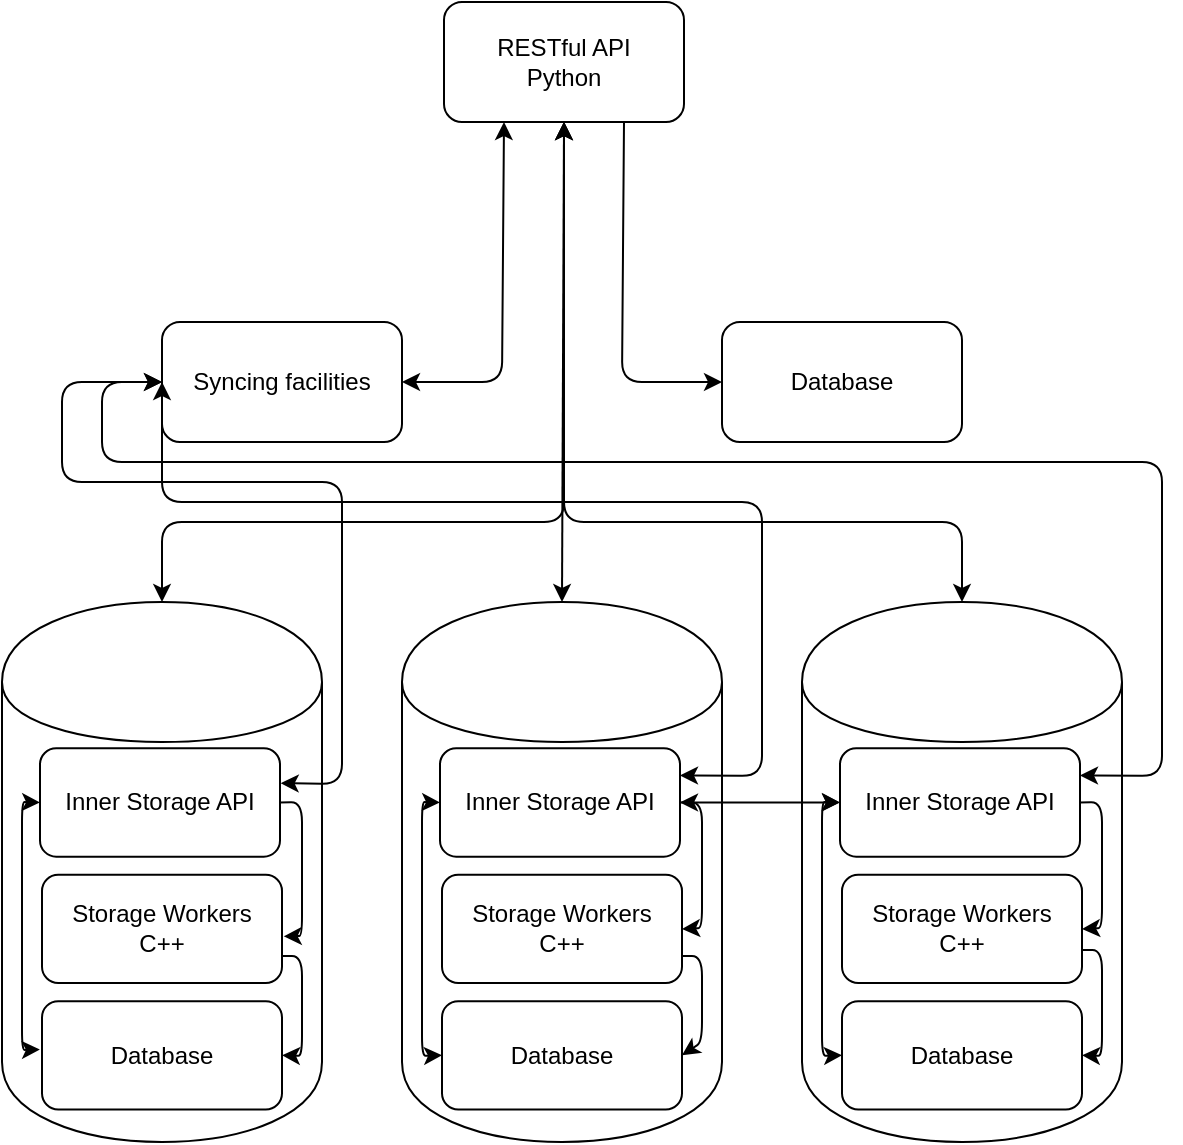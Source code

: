<mxfile version="13.1.3">
    <diagram id="6hGFLwfOUW9BJ-s0fimq" name="Page-1">
        <mxGraphModel dx="1723" dy="1217" grid="1" gridSize="10" guides="1" tooltips="1" connect="1" arrows="1" fold="1" page="1" pageScale="1" pageWidth="1169" pageHeight="827" math="0" shadow="0">
            <root>
                <mxCell id="0"/>
                <mxCell id="1" parent="0"/>
                <mxCell id="48" value="" style="group" vertex="1" connectable="0" parent="1">
                    <mxGeometry x="295" y="110" width="580" height="570" as="geometry"/>
                </mxCell>
                <mxCell id="15" value="" style="group" vertex="1" connectable="0" parent="48">
                    <mxGeometry y="300" width="160" height="270" as="geometry"/>
                </mxCell>
                <mxCell id="14" value="" style="shape=cylinder;whiteSpace=wrap;html=1;boundedLbl=1;backgroundOutline=1;" vertex="1" parent="15">
                    <mxGeometry width="160" height="270" as="geometry"/>
                </mxCell>
                <mxCell id="11" value="Storage Workers&lt;br&gt;C++" style="rounded=1;whiteSpace=wrap;html=1;" vertex="1" parent="15">
                    <mxGeometry x="20" y="136.355" width="120" height="54.181" as="geometry"/>
                </mxCell>
                <mxCell id="12" value="Inner Storage API" style="rounded=1;whiteSpace=wrap;html=1;" vertex="1" parent="15">
                    <mxGeometry x="19" y="73.144" width="120" height="54.181" as="geometry"/>
                </mxCell>
                <mxCell id="13" value="Database" style="rounded=1;whiteSpace=wrap;html=1;" vertex="1" parent="15">
                    <mxGeometry x="20" y="199.565" width="120" height="54.181" as="geometry"/>
                </mxCell>
                <mxCell id="37" value="" style="endArrow=classic;html=1;exitX=1;exitY=0.5;exitDx=0;exitDy=0;entryX=1.007;entryY=0.569;entryDx=0;entryDy=0;entryPerimeter=0;" edge="1" parent="15" source="12" target="11">
                    <mxGeometry width="50" height="50" relative="1" as="geometry">
                        <mxPoint x="150" y="180" as="sourcePoint"/>
                        <mxPoint x="200" y="130" as="targetPoint"/>
                        <Array as="points">
                            <mxPoint x="150" y="100"/>
                            <mxPoint x="150" y="167"/>
                        </Array>
                    </mxGeometry>
                </mxCell>
                <mxCell id="40" value="" style="endArrow=classic;startArrow=classic;html=1;exitX=-0.009;exitY=0.446;exitDx=0;exitDy=0;exitPerimeter=0;entryX=0;entryY=0.5;entryDx=0;entryDy=0;" edge="1" parent="15" source="13" target="12">
                    <mxGeometry width="50" height="50" relative="1" as="geometry">
                        <mxPoint x="230" y="100" as="sourcePoint"/>
                        <mxPoint x="280" y="50" as="targetPoint"/>
                        <Array as="points">
                            <mxPoint x="10" y="224"/>
                            <mxPoint x="10" y="100"/>
                        </Array>
                    </mxGeometry>
                </mxCell>
                <mxCell id="43" value="" style="endArrow=classic;html=1;exitX=1;exitY=0.75;exitDx=0;exitDy=0;entryX=1;entryY=0.5;entryDx=0;entryDy=0;" edge="1" parent="15" source="11" target="13">
                    <mxGeometry width="50" height="50" relative="1" as="geometry">
                        <mxPoint x="170" y="240" as="sourcePoint"/>
                        <mxPoint x="220" y="190" as="targetPoint"/>
                        <Array as="points">
                            <mxPoint x="150" y="177"/>
                            <mxPoint x="150" y="227"/>
                        </Array>
                    </mxGeometry>
                </mxCell>
                <mxCell id="16" value="" style="group" vertex="1" connectable="0" parent="48">
                    <mxGeometry x="200" y="300" width="160" height="270" as="geometry"/>
                </mxCell>
                <mxCell id="17" value="" style="shape=cylinder;whiteSpace=wrap;html=1;boundedLbl=1;backgroundOutline=1;" vertex="1" parent="16">
                    <mxGeometry width="160" height="270" as="geometry"/>
                </mxCell>
                <mxCell id="18" value="Storage Workers&lt;br&gt;C++" style="rounded=1;whiteSpace=wrap;html=1;" vertex="1" parent="16">
                    <mxGeometry x="20" y="136.355" width="120" height="54.181" as="geometry"/>
                </mxCell>
                <mxCell id="19" value="Inner Storage API" style="rounded=1;whiteSpace=wrap;html=1;" vertex="1" parent="16">
                    <mxGeometry x="19" y="73.144" width="120" height="54.181" as="geometry"/>
                </mxCell>
                <mxCell id="20" value="Database" style="rounded=1;whiteSpace=wrap;html=1;" vertex="1" parent="16">
                    <mxGeometry x="20" y="199.565" width="120" height="54.181" as="geometry"/>
                </mxCell>
                <mxCell id="35" value="" style="endArrow=classic;html=1;exitX=1;exitY=0.5;exitDx=0;exitDy=0;entryX=1;entryY=0.5;entryDx=0;entryDy=0;" edge="1" parent="16" source="19" target="18">
                    <mxGeometry width="50" height="50" relative="1" as="geometry">
                        <mxPoint x="60" y="100" as="sourcePoint"/>
                        <mxPoint x="110" y="50" as="targetPoint"/>
                        <Array as="points">
                            <mxPoint x="150" y="100"/>
                            <mxPoint x="150" y="163"/>
                        </Array>
                    </mxGeometry>
                </mxCell>
                <mxCell id="41" value="" style="endArrow=classic;startArrow=classic;html=1;exitX=0;exitY=0.5;exitDx=0;exitDy=0;entryX=0;entryY=0.5;entryDx=0;entryDy=0;" edge="1" parent="16" source="20" target="19">
                    <mxGeometry width="50" height="50" relative="1" as="geometry">
                        <mxPoint x="60" y="100" as="sourcePoint"/>
                        <mxPoint x="110" y="50" as="targetPoint"/>
                        <Array as="points">
                            <mxPoint x="10" y="227"/>
                            <mxPoint x="10" y="100"/>
                        </Array>
                    </mxGeometry>
                </mxCell>
                <mxCell id="44" value="" style="endArrow=classic;html=1;exitX=1;exitY=0.75;exitDx=0;exitDy=0;entryX=1;entryY=0.5;entryDx=0;entryDy=0;" edge="1" parent="16" source="18" target="20">
                    <mxGeometry width="50" height="50" relative="1" as="geometry">
                        <mxPoint x="160" y="230" as="sourcePoint"/>
                        <mxPoint x="210" y="180" as="targetPoint"/>
                        <Array as="points">
                            <mxPoint x="150" y="177"/>
                            <mxPoint x="150" y="220"/>
                        </Array>
                    </mxGeometry>
                </mxCell>
                <mxCell id="21" value="" style="group" vertex="1" connectable="0" parent="48">
                    <mxGeometry x="400" y="300" width="160" height="270" as="geometry"/>
                </mxCell>
                <mxCell id="22" value="" style="shape=cylinder;whiteSpace=wrap;html=1;boundedLbl=1;backgroundOutline=1;" vertex="1" parent="21">
                    <mxGeometry width="160" height="270" as="geometry"/>
                </mxCell>
                <mxCell id="23" value="Storage Workers&lt;br&gt;C++" style="rounded=1;whiteSpace=wrap;html=1;" vertex="1" parent="21">
                    <mxGeometry x="20" y="136.355" width="120" height="54.181" as="geometry"/>
                </mxCell>
                <mxCell id="24" value="Inner Storage API" style="rounded=1;whiteSpace=wrap;html=1;" vertex="1" parent="21">
                    <mxGeometry x="19" y="73.144" width="120" height="54.181" as="geometry"/>
                </mxCell>
                <mxCell id="25" value="Database" style="rounded=1;whiteSpace=wrap;html=1;" vertex="1" parent="21">
                    <mxGeometry x="20" y="199.565" width="120" height="54.181" as="geometry"/>
                </mxCell>
                <mxCell id="34" value="" style="endArrow=classic;html=1;exitX=1;exitY=0.5;exitDx=0;exitDy=0;entryX=1;entryY=0.5;entryDx=0;entryDy=0;" edge="1" parent="21" source="24" target="23">
                    <mxGeometry width="50" height="50" relative="1" as="geometry">
                        <mxPoint x="130" y="40" as="sourcePoint"/>
                        <mxPoint x="180" y="-10" as="targetPoint"/>
                        <Array as="points">
                            <mxPoint x="150" y="100"/>
                            <mxPoint x="150" y="163"/>
                        </Array>
                    </mxGeometry>
                </mxCell>
                <mxCell id="42" value="" style="endArrow=classic;startArrow=classic;html=1;entryX=0;entryY=0.5;entryDx=0;entryDy=0;exitX=0;exitY=0.5;exitDx=0;exitDy=0;" edge="1" parent="21" source="25" target="24">
                    <mxGeometry width="50" height="50" relative="1" as="geometry">
                        <mxPoint x="-140" y="100" as="sourcePoint"/>
                        <mxPoint x="-90" y="50" as="targetPoint"/>
                        <Array as="points">
                            <mxPoint x="10" y="227"/>
                            <mxPoint x="10" y="100"/>
                        </Array>
                    </mxGeometry>
                </mxCell>
                <mxCell id="45" value="" style="endArrow=classic;html=1;exitX=1.003;exitY=0.695;exitDx=0;exitDy=0;exitPerimeter=0;entryX=1;entryY=0.5;entryDx=0;entryDy=0;" edge="1" parent="21" source="23" target="25">
                    <mxGeometry width="50" height="50" relative="1" as="geometry">
                        <mxPoint x="210" y="190" as="sourcePoint"/>
                        <mxPoint x="260" y="140" as="targetPoint"/>
                        <Array as="points">
                            <mxPoint x="150" y="174"/>
                            <mxPoint x="150" y="227"/>
                        </Array>
                    </mxGeometry>
                </mxCell>
                <mxCell id="26" value="" style="group" vertex="1" connectable="0" parent="48">
                    <mxGeometry x="80" width="400" height="220" as="geometry"/>
                </mxCell>
                <mxCell id="2" value="RESTful API&lt;br&gt;Python" style="rounded=1;whiteSpace=wrap;html=1;" vertex="1" parent="26">
                    <mxGeometry x="141" width="120" height="60" as="geometry"/>
                </mxCell>
                <mxCell id="6" value="Database" style="rounded=1;whiteSpace=wrap;html=1;" vertex="1" parent="26">
                    <mxGeometry x="280" y="160" width="120" height="60" as="geometry"/>
                </mxCell>
                <mxCell id="7" value="Syncing facilities" style="rounded=1;whiteSpace=wrap;html=1;" vertex="1" parent="26">
                    <mxGeometry y="160" width="120" height="60" as="geometry"/>
                </mxCell>
                <mxCell id="8" value="" style="endArrow=classic;html=1;exitX=0.75;exitY=1;exitDx=0;exitDy=0;entryX=0;entryY=0.5;entryDx=0;entryDy=0;" edge="1" parent="26" source="2" target="6">
                    <mxGeometry width="50" height="50" relative="1" as="geometry">
                        <mxPoint x="530" y="330" as="sourcePoint"/>
                        <mxPoint x="580" y="280" as="targetPoint"/>
                        <Array as="points">
                            <mxPoint x="230" y="190"/>
                        </Array>
                    </mxGeometry>
                </mxCell>
                <mxCell id="10" value="" style="endArrow=classic;startArrow=classic;html=1;exitX=1;exitY=0.5;exitDx=0;exitDy=0;entryX=0.25;entryY=1;entryDx=0;entryDy=0;" edge="1" parent="26" source="7" target="2">
                    <mxGeometry width="50" height="50" relative="1" as="geometry">
                        <mxPoint x="530" y="330" as="sourcePoint"/>
                        <mxPoint x="580" y="280" as="targetPoint"/>
                        <Array as="points">
                            <mxPoint x="170" y="190"/>
                        </Array>
                    </mxGeometry>
                </mxCell>
                <mxCell id="27" value="" style="endArrow=classic;startArrow=classic;html=1;entryX=0.5;entryY=1;entryDx=0;entryDy=0;exitX=0.5;exitY=0;exitDx=0;exitDy=0;" edge="1" parent="48" source="17" target="2">
                    <mxGeometry width="50" height="50" relative="1" as="geometry">
                        <mxPoint x="281" y="220" as="sourcePoint"/>
                        <mxPoint x="650" y="190" as="targetPoint"/>
                    </mxGeometry>
                </mxCell>
                <mxCell id="30" value="" style="endArrow=classic;startArrow=classic;html=1;entryX=0.5;entryY=1;entryDx=0;entryDy=0;exitX=0.5;exitY=0;exitDx=0;exitDy=0;" edge="1" parent="48" source="14" target="2">
                    <mxGeometry width="50" height="50" relative="1" as="geometry">
                        <mxPoint x="320" y="270" as="sourcePoint"/>
                        <mxPoint x="370" y="220" as="targetPoint"/>
                        <Array as="points">
                            <mxPoint x="80" y="260"/>
                            <mxPoint x="281" y="260"/>
                        </Array>
                    </mxGeometry>
                </mxCell>
                <mxCell id="31" value="" style="endArrow=classic;startArrow=classic;html=1;entryX=0.5;entryY=1;entryDx=0;entryDy=0;exitX=0.5;exitY=0;exitDx=0;exitDy=0;" edge="1" parent="48" source="22" target="2">
                    <mxGeometry width="50" height="50" relative="1" as="geometry">
                        <mxPoint x="320" y="270" as="sourcePoint"/>
                        <mxPoint x="370" y="220" as="targetPoint"/>
                        <Array as="points">
                            <mxPoint x="480" y="260"/>
                            <mxPoint x="281" y="260"/>
                        </Array>
                    </mxGeometry>
                </mxCell>
                <mxCell id="32" value="" style="endArrow=classic;startArrow=classic;html=1;exitX=1.003;exitY=0.322;exitDx=0;exitDy=0;entryX=0;entryY=0.5;entryDx=0;entryDy=0;exitPerimeter=0;" edge="1" parent="48" source="12" target="7">
                    <mxGeometry width="50" height="50" relative="1" as="geometry">
                        <mxPoint x="550" y="670" as="sourcePoint"/>
                        <mxPoint x="600" y="620" as="targetPoint"/>
                        <Array as="points">
                            <mxPoint x="170" y="391"/>
                            <mxPoint x="170" y="240"/>
                            <mxPoint x="30" y="240"/>
                            <mxPoint x="30" y="190"/>
                        </Array>
                    </mxGeometry>
                </mxCell>
                <mxCell id="33" value="" style="endArrow=classic;startArrow=classic;html=1;exitX=1;exitY=0.5;exitDx=0;exitDy=0;entryX=0;entryY=0.5;entryDx=0;entryDy=0;" edge="1" parent="48" source="19" target="24">
                    <mxGeometry width="50" height="50" relative="1" as="geometry">
                        <mxPoint x="410" y="690" as="sourcePoint"/>
                        <mxPoint x="460" y="640" as="targetPoint"/>
                    </mxGeometry>
                </mxCell>
                <mxCell id="46" value="" style="endArrow=classic;startArrow=classic;html=1;exitX=1;exitY=0.25;exitDx=0;exitDy=0;" edge="1" parent="48" source="19">
                    <mxGeometry width="50" height="50" relative="1" as="geometry">
                        <mxPoint x="380" y="390" as="sourcePoint"/>
                        <mxPoint x="80" y="190" as="targetPoint"/>
                        <Array as="points">
                            <mxPoint x="380" y="387"/>
                            <mxPoint x="380" y="250"/>
                            <mxPoint x="80" y="250"/>
                        </Array>
                    </mxGeometry>
                </mxCell>
                <mxCell id="47" value="" style="endArrow=classic;startArrow=classic;html=1;entryX=0;entryY=0.5;entryDx=0;entryDy=0;exitX=1;exitY=0.25;exitDx=0;exitDy=0;" edge="1" parent="48" source="24" target="7">
                    <mxGeometry width="50" height="50" relative="1" as="geometry">
                        <mxPoint x="580" y="420" as="sourcePoint"/>
                        <mxPoint x="10" y="180" as="targetPoint"/>
                        <Array as="points">
                            <mxPoint x="580" y="387"/>
                            <mxPoint x="580" y="230"/>
                            <mxPoint x="50" y="230"/>
                            <mxPoint x="50" y="190"/>
                        </Array>
                    </mxGeometry>
                </mxCell>
            </root>
        </mxGraphModel>
    </diagram>
</mxfile>
